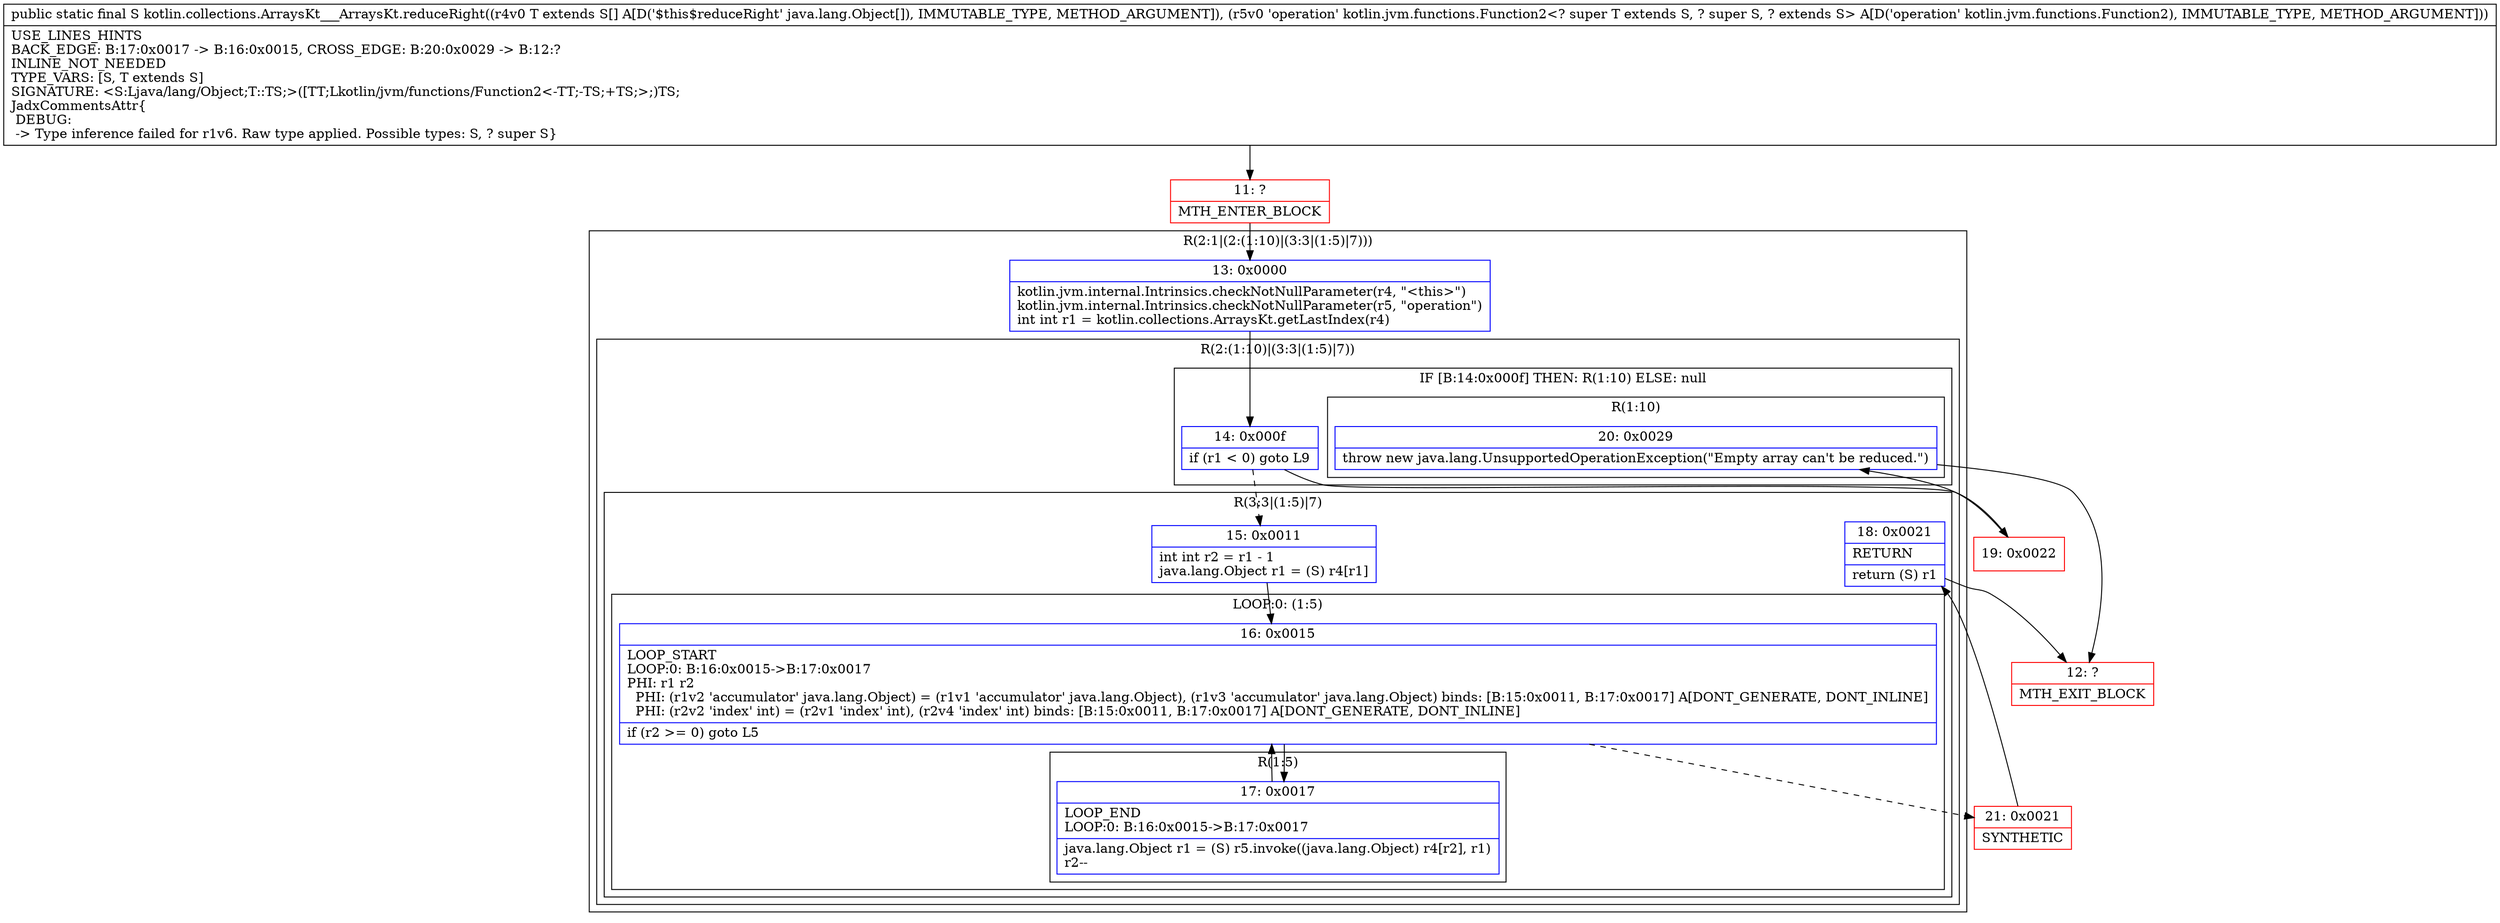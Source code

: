 digraph "CFG forkotlin.collections.ArraysKt___ArraysKt.reduceRight([Ljava\/lang\/Object;Lkotlin\/jvm\/functions\/Function2;)Ljava\/lang\/Object;" {
subgraph cluster_Region_1456423818 {
label = "R(2:1|(2:(1:10)|(3:3|(1:5)|7)))";
node [shape=record,color=blue];
Node_13 [shape=record,label="{13\:\ 0x0000|kotlin.jvm.internal.Intrinsics.checkNotNullParameter(r4, \"\<this\>\")\lkotlin.jvm.internal.Intrinsics.checkNotNullParameter(r5, \"operation\")\lint int r1 = kotlin.collections.ArraysKt.getLastIndex(r4)\l}"];
subgraph cluster_Region_1065592040 {
label = "R(2:(1:10)|(3:3|(1:5)|7))";
node [shape=record,color=blue];
subgraph cluster_IfRegion_1825568909 {
label = "IF [B:14:0x000f] THEN: R(1:10) ELSE: null";
node [shape=record,color=blue];
Node_14 [shape=record,label="{14\:\ 0x000f|if (r1 \< 0) goto L9\l}"];
subgraph cluster_Region_1868825047 {
label = "R(1:10)";
node [shape=record,color=blue];
Node_20 [shape=record,label="{20\:\ 0x0029|throw new java.lang.UnsupportedOperationException(\"Empty array can't be reduced.\")\l}"];
}
}
subgraph cluster_Region_1721941008 {
label = "R(3:3|(1:5)|7)";
node [shape=record,color=blue];
Node_15 [shape=record,label="{15\:\ 0x0011|int int r2 = r1 \- 1\ljava.lang.Object r1 = (S) r4[r1]\l}"];
subgraph cluster_LoopRegion_805577406 {
label = "LOOP:0: (1:5)";
node [shape=record,color=blue];
Node_16 [shape=record,label="{16\:\ 0x0015|LOOP_START\lLOOP:0: B:16:0x0015\-\>B:17:0x0017\lPHI: r1 r2 \l  PHI: (r1v2 'accumulator' java.lang.Object) = (r1v1 'accumulator' java.lang.Object), (r1v3 'accumulator' java.lang.Object) binds: [B:15:0x0011, B:17:0x0017] A[DONT_GENERATE, DONT_INLINE]\l  PHI: (r2v2 'index' int) = (r2v1 'index' int), (r2v4 'index' int) binds: [B:15:0x0011, B:17:0x0017] A[DONT_GENERATE, DONT_INLINE]\l|if (r2 \>= 0) goto L5\l}"];
subgraph cluster_Region_486269991 {
label = "R(1:5)";
node [shape=record,color=blue];
Node_17 [shape=record,label="{17\:\ 0x0017|LOOP_END\lLOOP:0: B:16:0x0015\-\>B:17:0x0017\l|java.lang.Object r1 = (S) r5.invoke((java.lang.Object) r4[r2], r1)\lr2\-\-\l}"];
}
}
Node_18 [shape=record,label="{18\:\ 0x0021|RETURN\l|return (S) r1\l}"];
}
}
}
Node_11 [shape=record,color=red,label="{11\:\ ?|MTH_ENTER_BLOCK\l}"];
Node_21 [shape=record,color=red,label="{21\:\ 0x0021|SYNTHETIC\l}"];
Node_12 [shape=record,color=red,label="{12\:\ ?|MTH_EXIT_BLOCK\l}"];
Node_19 [shape=record,color=red,label="{19\:\ 0x0022}"];
MethodNode[shape=record,label="{public static final S kotlin.collections.ArraysKt___ArraysKt.reduceRight((r4v0 T extends S[] A[D('$this$reduceRight' java.lang.Object[]), IMMUTABLE_TYPE, METHOD_ARGUMENT]), (r5v0 'operation' kotlin.jvm.functions.Function2\<? super T extends S, ? super S, ? extends S\> A[D('operation' kotlin.jvm.functions.Function2), IMMUTABLE_TYPE, METHOD_ARGUMENT]))  | USE_LINES_HINTS\lBACK_EDGE: B:17:0x0017 \-\> B:16:0x0015, CROSS_EDGE: B:20:0x0029 \-\> B:12:?\lINLINE_NOT_NEEDED\lTYPE_VARS: [S, T extends S]\lSIGNATURE: \<S:Ljava\/lang\/Object;T::TS;\>([TT;Lkotlin\/jvm\/functions\/Function2\<\-TT;\-TS;+TS;\>;)TS;\lJadxCommentsAttr\{\l DEBUG: \l \-\> Type inference failed for r1v6. Raw type applied. Possible types: S, ? super S\}\l}"];
MethodNode -> Node_11;Node_13 -> Node_14;
Node_14 -> Node_15[style=dashed];
Node_14 -> Node_19;
Node_20 -> Node_12;
Node_15 -> Node_16;
Node_16 -> Node_17;
Node_16 -> Node_21[style=dashed];
Node_17 -> Node_16;
Node_18 -> Node_12;
Node_11 -> Node_13;
Node_21 -> Node_18;
Node_19 -> Node_20;
}

